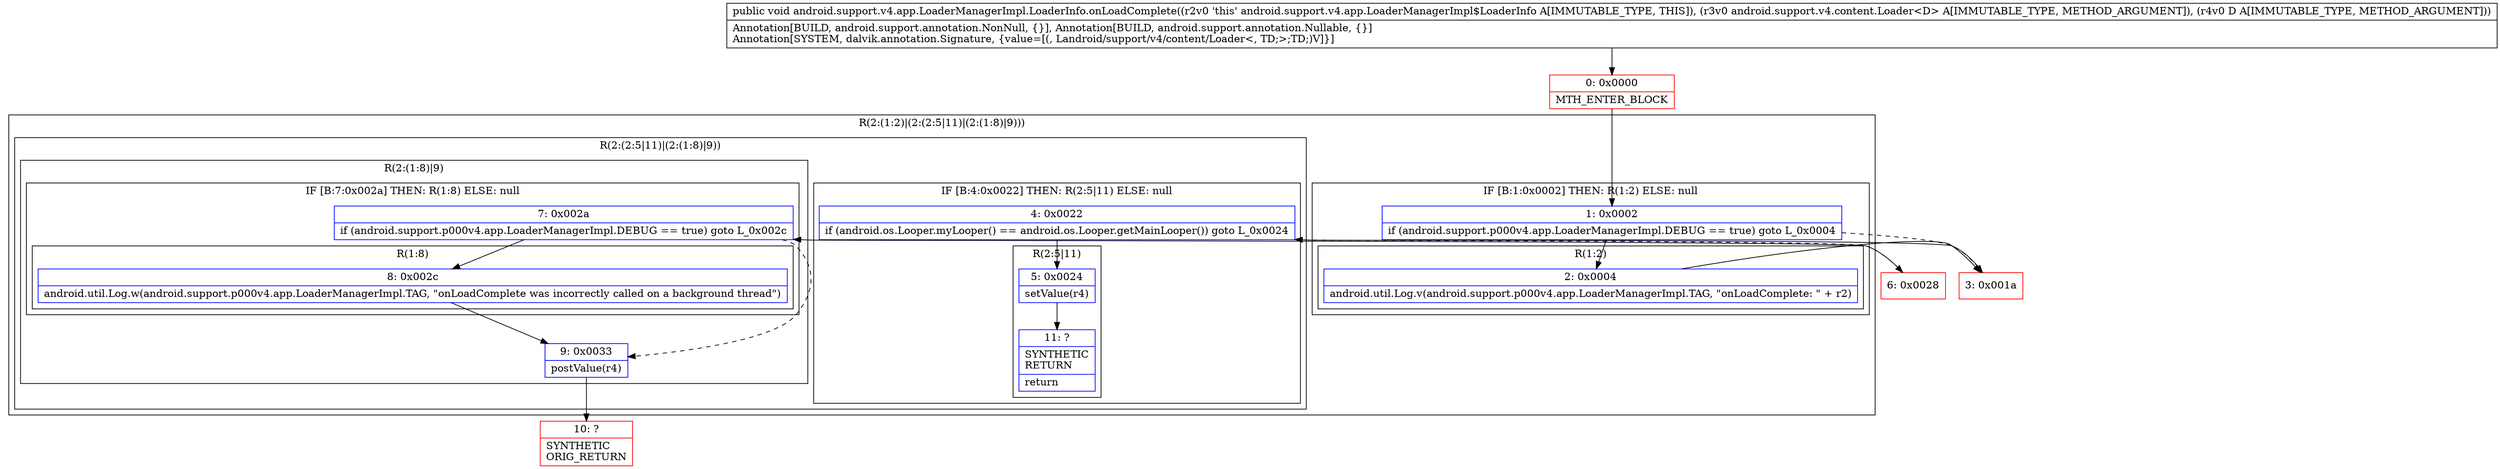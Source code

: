 digraph "CFG forandroid.support.v4.app.LoaderManagerImpl.LoaderInfo.onLoadComplete(Landroid\/support\/v4\/content\/Loader;Ljava\/lang\/Object;)V" {
subgraph cluster_Region_978535067 {
label = "R(2:(1:2)|(2:(2:5|11)|(2:(1:8)|9)))";
node [shape=record,color=blue];
subgraph cluster_IfRegion_552890757 {
label = "IF [B:1:0x0002] THEN: R(1:2) ELSE: null";
node [shape=record,color=blue];
Node_1 [shape=record,label="{1\:\ 0x0002|if (android.support.p000v4.app.LoaderManagerImpl.DEBUG == true) goto L_0x0004\l}"];
subgraph cluster_Region_1986929730 {
label = "R(1:2)";
node [shape=record,color=blue];
Node_2 [shape=record,label="{2\:\ 0x0004|android.util.Log.v(android.support.p000v4.app.LoaderManagerImpl.TAG, \"onLoadComplete: \" + r2)\l}"];
}
}
subgraph cluster_Region_568126110 {
label = "R(2:(2:5|11)|(2:(1:8)|9))";
node [shape=record,color=blue];
subgraph cluster_IfRegion_20657060 {
label = "IF [B:4:0x0022] THEN: R(2:5|11) ELSE: null";
node [shape=record,color=blue];
Node_4 [shape=record,label="{4\:\ 0x0022|if (android.os.Looper.myLooper() == android.os.Looper.getMainLooper()) goto L_0x0024\l}"];
subgraph cluster_Region_37749343 {
label = "R(2:5|11)";
node [shape=record,color=blue];
Node_5 [shape=record,label="{5\:\ 0x0024|setValue(r4)\l}"];
Node_11 [shape=record,label="{11\:\ ?|SYNTHETIC\lRETURN\l|return\l}"];
}
}
subgraph cluster_Region_93022817 {
label = "R(2:(1:8)|9)";
node [shape=record,color=blue];
subgraph cluster_IfRegion_1137047636 {
label = "IF [B:7:0x002a] THEN: R(1:8) ELSE: null";
node [shape=record,color=blue];
Node_7 [shape=record,label="{7\:\ 0x002a|if (android.support.p000v4.app.LoaderManagerImpl.DEBUG == true) goto L_0x002c\l}"];
subgraph cluster_Region_456873371 {
label = "R(1:8)";
node [shape=record,color=blue];
Node_8 [shape=record,label="{8\:\ 0x002c|android.util.Log.w(android.support.p000v4.app.LoaderManagerImpl.TAG, \"onLoadComplete was incorrectly called on a background thread\")\l}"];
}
}
Node_9 [shape=record,label="{9\:\ 0x0033|postValue(r4)\l}"];
}
}
}
Node_0 [shape=record,color=red,label="{0\:\ 0x0000|MTH_ENTER_BLOCK\l}"];
Node_3 [shape=record,color=red,label="{3\:\ 0x001a}"];
Node_6 [shape=record,color=red,label="{6\:\ 0x0028}"];
Node_10 [shape=record,color=red,label="{10\:\ ?|SYNTHETIC\lORIG_RETURN\l}"];
MethodNode[shape=record,label="{public void android.support.v4.app.LoaderManagerImpl.LoaderInfo.onLoadComplete((r2v0 'this' android.support.v4.app.LoaderManagerImpl$LoaderInfo A[IMMUTABLE_TYPE, THIS]), (r3v0 android.support.v4.content.Loader\<D\> A[IMMUTABLE_TYPE, METHOD_ARGUMENT]), (r4v0 D A[IMMUTABLE_TYPE, METHOD_ARGUMENT]))  | Annotation[BUILD, android.support.annotation.NonNull, \{\}], Annotation[BUILD, android.support.annotation.Nullable, \{\}]\lAnnotation[SYSTEM, dalvik.annotation.Signature, \{value=[(, Landroid\/support\/v4\/content\/Loader\<, TD;\>;TD;)V]\}]\l}"];
MethodNode -> Node_0;
Node_1 -> Node_2;
Node_1 -> Node_3[style=dashed];
Node_2 -> Node_3;
Node_4 -> Node_5;
Node_4 -> Node_6[style=dashed];
Node_5 -> Node_11;
Node_7 -> Node_8;
Node_7 -> Node_9[style=dashed];
Node_8 -> Node_9;
Node_9 -> Node_10;
Node_0 -> Node_1;
Node_3 -> Node_4;
Node_6 -> Node_7;
}

